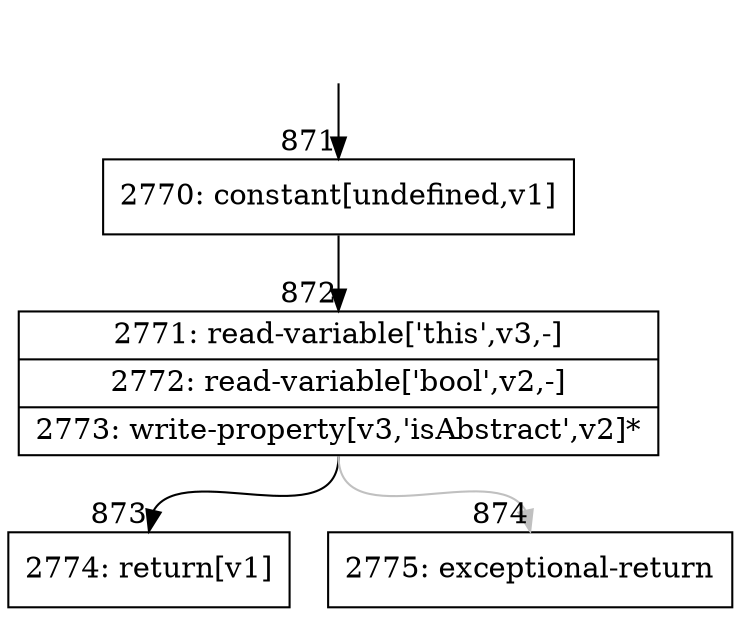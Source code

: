 digraph {
rankdir="TD"
BB_entry97[shape=none,label=""];
BB_entry97 -> BB871 [tailport=s, headport=n, headlabel="    871"]
BB871 [shape=record label="{2770: constant[undefined,v1]}" ] 
BB871 -> BB872 [tailport=s, headport=n, headlabel="      872"]
BB872 [shape=record label="{2771: read-variable['this',v3,-]|2772: read-variable['bool',v2,-]|2773: write-property[v3,'isAbstract',v2]*}" ] 
BB872 -> BB873 [tailport=s, headport=n, headlabel="      873"]
BB872 -> BB874 [tailport=s, headport=n, color=gray, headlabel="      874"]
BB873 [shape=record label="{2774: return[v1]}" ] 
BB874 [shape=record label="{2775: exceptional-return}" ] 
//#$~ 946
}
